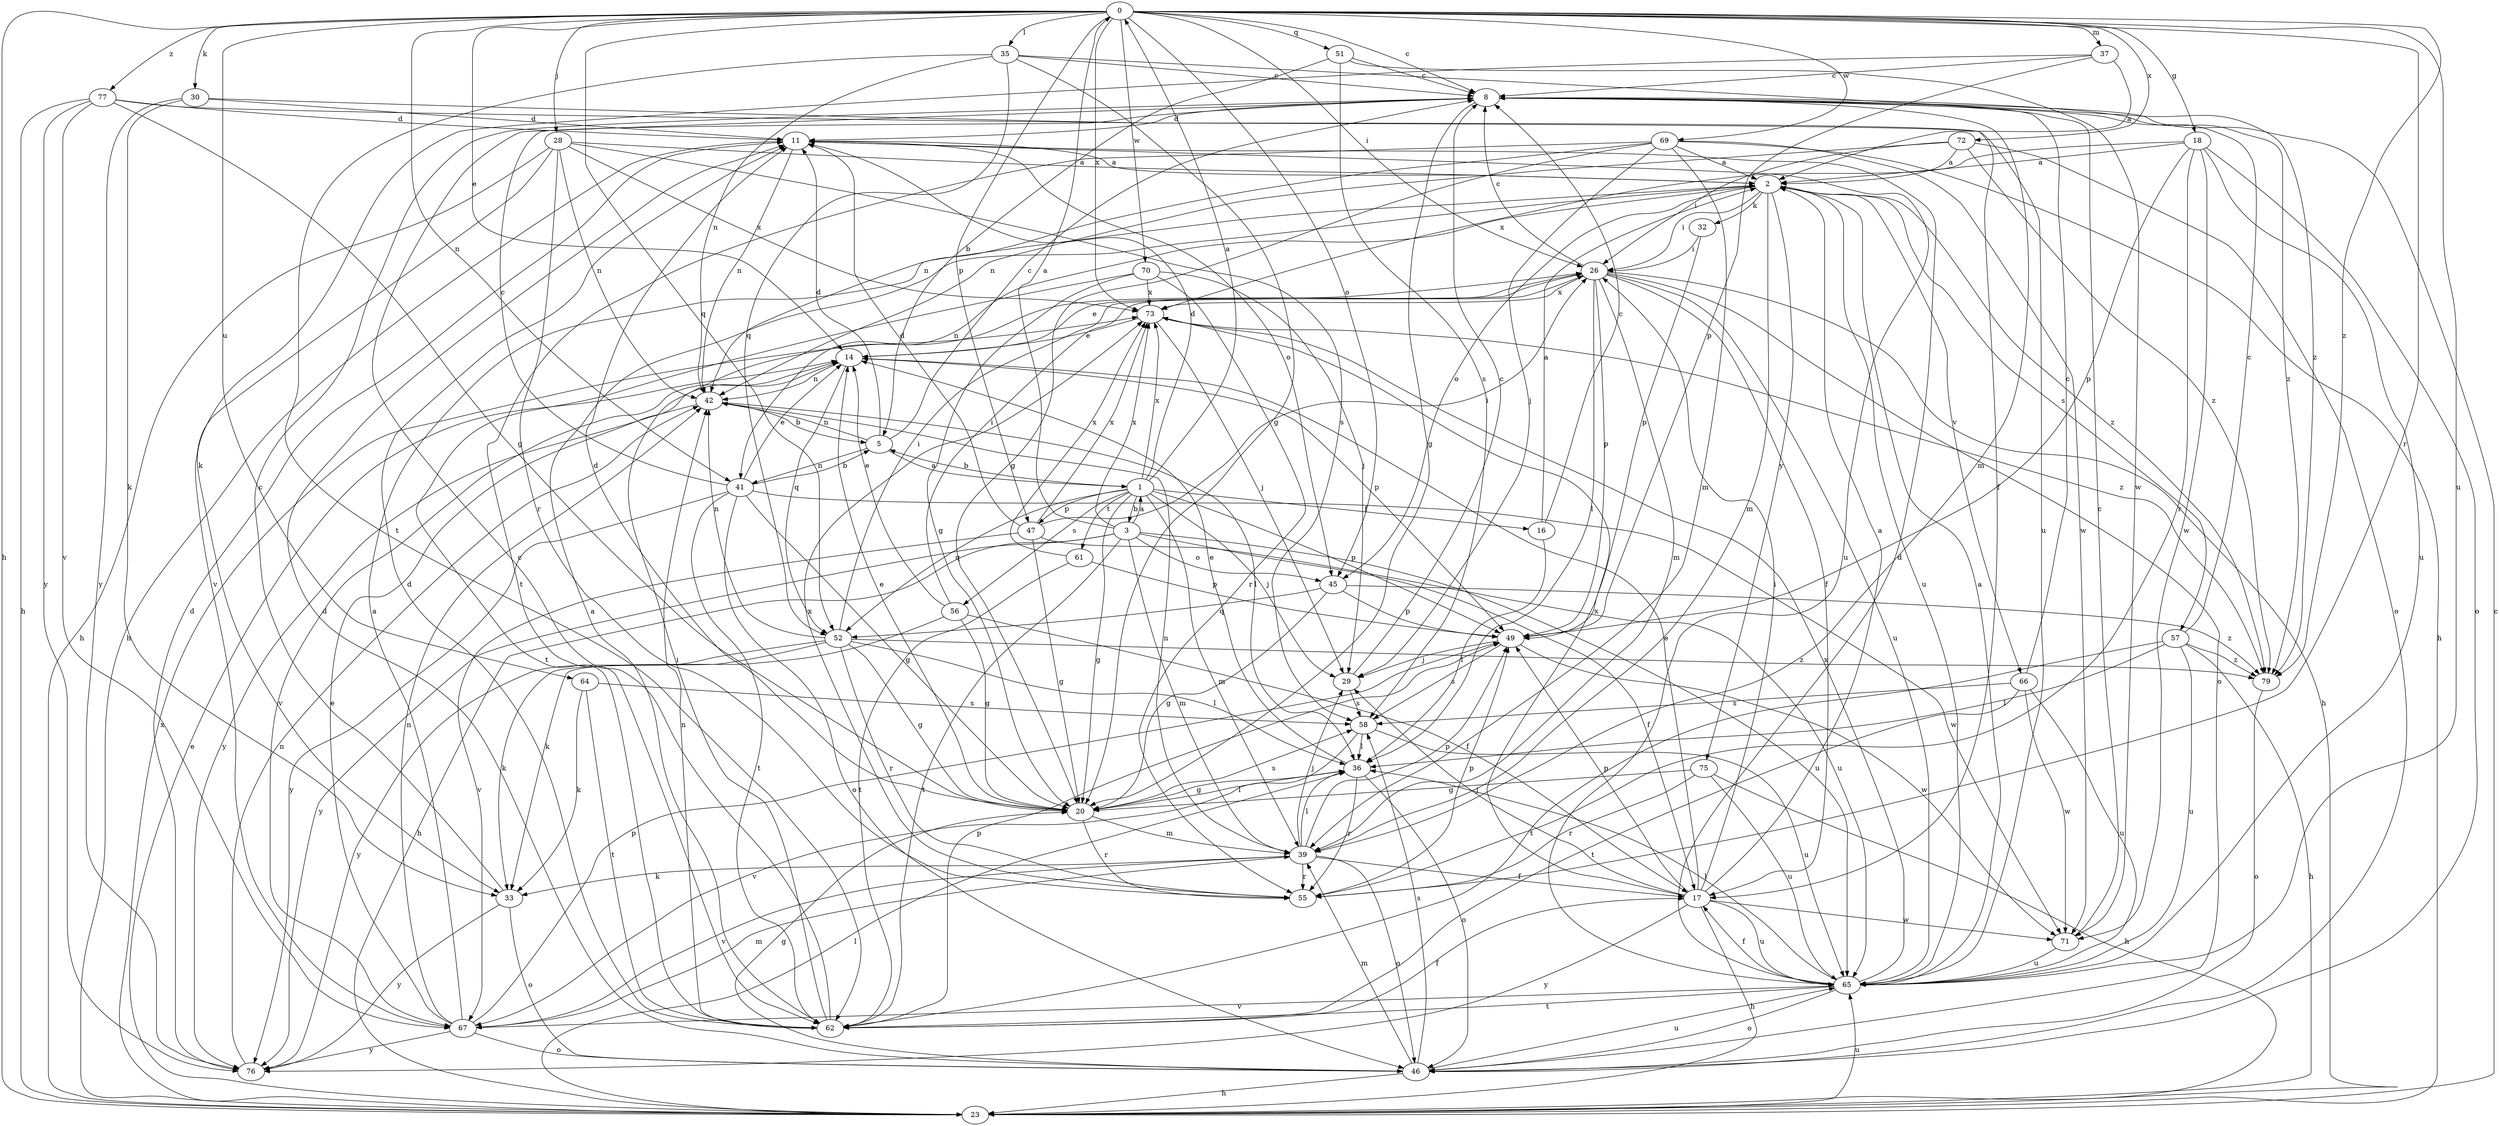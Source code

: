 strict digraph  {
0;
1;
2;
3;
5;
8;
11;
14;
16;
17;
18;
20;
23;
26;
28;
29;
30;
32;
33;
35;
36;
37;
39;
41;
42;
45;
46;
47;
49;
51;
52;
55;
56;
57;
58;
61;
62;
64;
65;
66;
67;
69;
70;
71;
72;
73;
75;
76;
77;
79;
0 -> 8  [label=c];
0 -> 14  [label=e];
0 -> 18  [label=g];
0 -> 23  [label=h];
0 -> 26  [label=i];
0 -> 28  [label=j];
0 -> 30  [label=k];
0 -> 35  [label=l];
0 -> 37  [label=m];
0 -> 41  [label=n];
0 -> 45  [label=o];
0 -> 47  [label=p];
0 -> 51  [label=q];
0 -> 52  [label=q];
0 -> 55  [label=r];
0 -> 64  [label=u];
0 -> 65  [label=u];
0 -> 69  [label=w];
0 -> 70  [label=w];
0 -> 72  [label=x];
0 -> 73  [label=x];
0 -> 77  [label=z];
0 -> 79  [label=z];
1 -> 0  [label=a];
1 -> 3  [label=b];
1 -> 5  [label=b];
1 -> 11  [label=d];
1 -> 16  [label=f];
1 -> 20  [label=g];
1 -> 29  [label=j];
1 -> 39  [label=m];
1 -> 47  [label=p];
1 -> 49  [label=p];
1 -> 52  [label=q];
1 -> 56  [label=s];
1 -> 61  [label=t];
1 -> 73  [label=x];
2 -> 26  [label=i];
2 -> 32  [label=k];
2 -> 39  [label=m];
2 -> 41  [label=n];
2 -> 45  [label=o];
2 -> 57  [label=s];
2 -> 65  [label=u];
2 -> 66  [label=v];
2 -> 75  [label=y];
2 -> 79  [label=z];
3 -> 0  [label=a];
3 -> 1  [label=a];
3 -> 17  [label=f];
3 -> 23  [label=h];
3 -> 39  [label=m];
3 -> 45  [label=o];
3 -> 62  [label=t];
3 -> 65  [label=u];
3 -> 73  [label=x];
3 -> 76  [label=y];
5 -> 1  [label=a];
5 -> 8  [label=c];
5 -> 11  [label=d];
5 -> 41  [label=n];
5 -> 42  [label=n];
8 -> 11  [label=d];
8 -> 20  [label=g];
8 -> 39  [label=m];
8 -> 79  [label=z];
11 -> 2  [label=a];
11 -> 23  [label=h];
11 -> 42  [label=n];
11 -> 45  [label=o];
11 -> 65  [label=u];
14 -> 42  [label=n];
14 -> 49  [label=p];
14 -> 52  [label=q];
14 -> 67  [label=v];
16 -> 2  [label=a];
16 -> 8  [label=c];
16 -> 36  [label=l];
17 -> 2  [label=a];
17 -> 14  [label=e];
17 -> 23  [label=h];
17 -> 26  [label=i];
17 -> 29  [label=j];
17 -> 49  [label=p];
17 -> 65  [label=u];
17 -> 71  [label=w];
17 -> 73  [label=x];
17 -> 76  [label=y];
18 -> 2  [label=a];
18 -> 46  [label=o];
18 -> 49  [label=p];
18 -> 55  [label=r];
18 -> 65  [label=u];
18 -> 71  [label=w];
18 -> 73  [label=x];
20 -> 11  [label=d];
20 -> 14  [label=e];
20 -> 36  [label=l];
20 -> 39  [label=m];
20 -> 55  [label=r];
20 -> 58  [label=s];
23 -> 8  [label=c];
23 -> 14  [label=e];
23 -> 36  [label=l];
23 -> 65  [label=u];
23 -> 73  [label=x];
26 -> 8  [label=c];
26 -> 14  [label=e];
26 -> 17  [label=f];
26 -> 23  [label=h];
26 -> 36  [label=l];
26 -> 39  [label=m];
26 -> 46  [label=o];
26 -> 49  [label=p];
26 -> 65  [label=u];
26 -> 73  [label=x];
28 -> 2  [label=a];
28 -> 23  [label=h];
28 -> 42  [label=n];
28 -> 55  [label=r];
28 -> 58  [label=s];
28 -> 67  [label=v];
28 -> 73  [label=x];
29 -> 8  [label=c];
29 -> 58  [label=s];
30 -> 11  [label=d];
30 -> 17  [label=f];
30 -> 33  [label=k];
30 -> 76  [label=y];
32 -> 26  [label=i];
32 -> 49  [label=p];
33 -> 8  [label=c];
33 -> 46  [label=o];
33 -> 76  [label=y];
35 -> 8  [label=c];
35 -> 20  [label=g];
35 -> 42  [label=n];
35 -> 52  [label=q];
35 -> 62  [label=t];
35 -> 79  [label=z];
36 -> 14  [label=e];
36 -> 20  [label=g];
36 -> 46  [label=o];
36 -> 55  [label=r];
37 -> 2  [label=a];
37 -> 8  [label=c];
37 -> 33  [label=k];
37 -> 49  [label=p];
39 -> 17  [label=f];
39 -> 29  [label=j];
39 -> 33  [label=k];
39 -> 36  [label=l];
39 -> 42  [label=n];
39 -> 46  [label=o];
39 -> 49  [label=p];
39 -> 55  [label=r];
39 -> 67  [label=v];
41 -> 5  [label=b];
41 -> 8  [label=c];
41 -> 14  [label=e];
41 -> 20  [label=g];
41 -> 46  [label=o];
41 -> 62  [label=t];
41 -> 71  [label=w];
41 -> 76  [label=y];
42 -> 5  [label=b];
42 -> 36  [label=l];
42 -> 76  [label=y];
45 -> 20  [label=g];
45 -> 49  [label=p];
45 -> 52  [label=q];
45 -> 79  [label=z];
46 -> 11  [label=d];
46 -> 20  [label=g];
46 -> 23  [label=h];
46 -> 39  [label=m];
46 -> 58  [label=s];
46 -> 65  [label=u];
47 -> 11  [label=d];
47 -> 20  [label=g];
47 -> 26  [label=i];
47 -> 65  [label=u];
47 -> 67  [label=v];
47 -> 73  [label=x];
49 -> 29  [label=j];
49 -> 58  [label=s];
49 -> 71  [label=w];
51 -> 5  [label=b];
51 -> 8  [label=c];
51 -> 58  [label=s];
51 -> 71  [label=w];
52 -> 20  [label=g];
52 -> 26  [label=i];
52 -> 33  [label=k];
52 -> 36  [label=l];
52 -> 42  [label=n];
52 -> 55  [label=r];
52 -> 76  [label=y];
52 -> 79  [label=z];
55 -> 49  [label=p];
55 -> 73  [label=x];
56 -> 14  [label=e];
56 -> 17  [label=f];
56 -> 20  [label=g];
56 -> 26  [label=i];
56 -> 33  [label=k];
57 -> 8  [label=c];
57 -> 23  [label=h];
57 -> 36  [label=l];
57 -> 62  [label=t];
57 -> 65  [label=u];
57 -> 79  [label=z];
58 -> 36  [label=l];
58 -> 65  [label=u];
58 -> 67  [label=v];
61 -> 49  [label=p];
61 -> 62  [label=t];
61 -> 73  [label=x];
62 -> 2  [label=a];
62 -> 8  [label=c];
62 -> 11  [label=d];
62 -> 17  [label=f];
62 -> 26  [label=i];
62 -> 42  [label=n];
62 -> 49  [label=p];
64 -> 33  [label=k];
64 -> 58  [label=s];
64 -> 62  [label=t];
65 -> 2  [label=a];
65 -> 11  [label=d];
65 -> 17  [label=f];
65 -> 36  [label=l];
65 -> 46  [label=o];
65 -> 62  [label=t];
65 -> 67  [label=v];
65 -> 73  [label=x];
66 -> 8  [label=c];
66 -> 58  [label=s];
66 -> 62  [label=t];
66 -> 65  [label=u];
66 -> 71  [label=w];
67 -> 2  [label=a];
67 -> 14  [label=e];
67 -> 39  [label=m];
67 -> 42  [label=n];
67 -> 46  [label=o];
67 -> 49  [label=p];
67 -> 76  [label=y];
69 -> 2  [label=a];
69 -> 20  [label=g];
69 -> 23  [label=h];
69 -> 29  [label=j];
69 -> 39  [label=m];
69 -> 42  [label=n];
69 -> 62  [label=t];
69 -> 71  [label=w];
70 -> 20  [label=g];
70 -> 29  [label=j];
70 -> 55  [label=r];
70 -> 62  [label=t];
70 -> 73  [label=x];
71 -> 8  [label=c];
71 -> 65  [label=u];
72 -> 2  [label=a];
72 -> 26  [label=i];
72 -> 42  [label=n];
72 -> 46  [label=o];
72 -> 79  [label=z];
73 -> 14  [label=e];
73 -> 29  [label=j];
73 -> 79  [label=z];
75 -> 20  [label=g];
75 -> 23  [label=h];
75 -> 55  [label=r];
75 -> 65  [label=u];
76 -> 11  [label=d];
76 -> 42  [label=n];
77 -> 11  [label=d];
77 -> 20  [label=g];
77 -> 23  [label=h];
77 -> 65  [label=u];
77 -> 67  [label=v];
77 -> 76  [label=y];
79 -> 46  [label=o];
}
